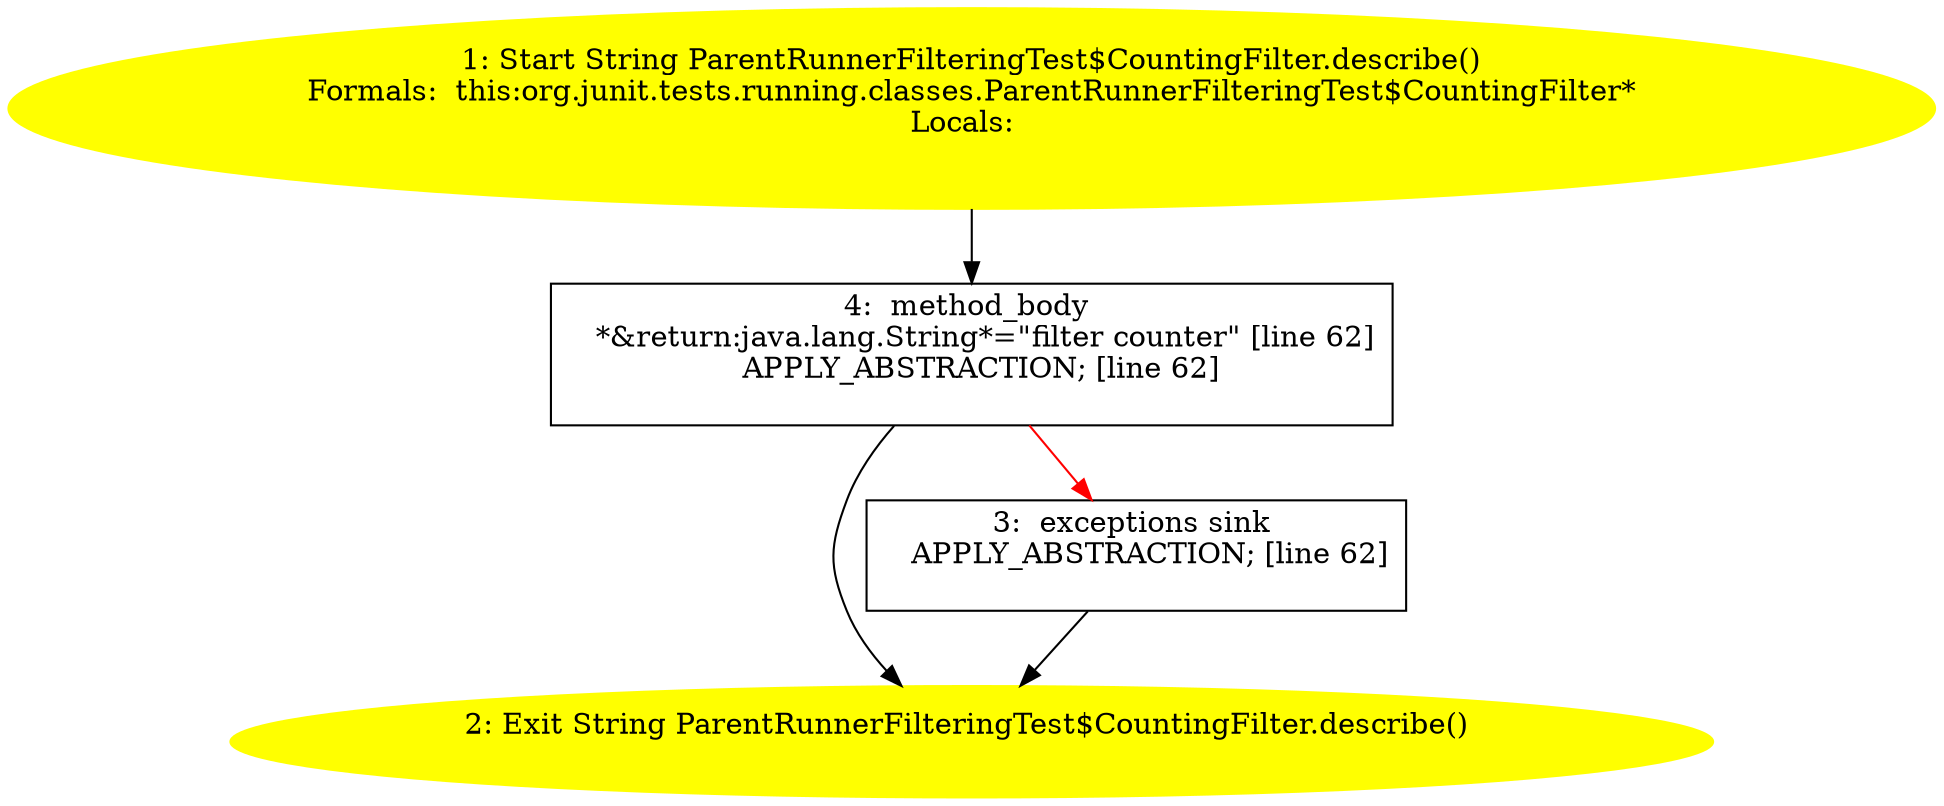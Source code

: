 /* @generated */
digraph cfg {
"org.junit.tests.running.classes.ParentRunnerFilteringTest$CountingFilter.describe():java.lang.String.13141d163a3259b42392d2e32776294b_1" [label="1: Start String ParentRunnerFilteringTest$CountingFilter.describe()\nFormals:  this:org.junit.tests.running.classes.ParentRunnerFilteringTest$CountingFilter*\nLocals:  \n  " color=yellow style=filled]
	

	 "org.junit.tests.running.classes.ParentRunnerFilteringTest$CountingFilter.describe():java.lang.String.13141d163a3259b42392d2e32776294b_1" -> "org.junit.tests.running.classes.ParentRunnerFilteringTest$CountingFilter.describe():java.lang.String.13141d163a3259b42392d2e32776294b_4" ;
"org.junit.tests.running.classes.ParentRunnerFilteringTest$CountingFilter.describe():java.lang.String.13141d163a3259b42392d2e32776294b_2" [label="2: Exit String ParentRunnerFilteringTest$CountingFilter.describe() \n  " color=yellow style=filled]
	

"org.junit.tests.running.classes.ParentRunnerFilteringTest$CountingFilter.describe():java.lang.String.13141d163a3259b42392d2e32776294b_3" [label="3:  exceptions sink \n   APPLY_ABSTRACTION; [line 62]\n " shape="box"]
	

	 "org.junit.tests.running.classes.ParentRunnerFilteringTest$CountingFilter.describe():java.lang.String.13141d163a3259b42392d2e32776294b_3" -> "org.junit.tests.running.classes.ParentRunnerFilteringTest$CountingFilter.describe():java.lang.String.13141d163a3259b42392d2e32776294b_2" ;
"org.junit.tests.running.classes.ParentRunnerFilteringTest$CountingFilter.describe():java.lang.String.13141d163a3259b42392d2e32776294b_4" [label="4:  method_body \n   *&return:java.lang.String*=\"filter counter\" [line 62]\n  APPLY_ABSTRACTION; [line 62]\n " shape="box"]
	

	 "org.junit.tests.running.classes.ParentRunnerFilteringTest$CountingFilter.describe():java.lang.String.13141d163a3259b42392d2e32776294b_4" -> "org.junit.tests.running.classes.ParentRunnerFilteringTest$CountingFilter.describe():java.lang.String.13141d163a3259b42392d2e32776294b_2" ;
	 "org.junit.tests.running.classes.ParentRunnerFilteringTest$CountingFilter.describe():java.lang.String.13141d163a3259b42392d2e32776294b_4" -> "org.junit.tests.running.classes.ParentRunnerFilteringTest$CountingFilter.describe():java.lang.String.13141d163a3259b42392d2e32776294b_3" [color="red" ];
}
